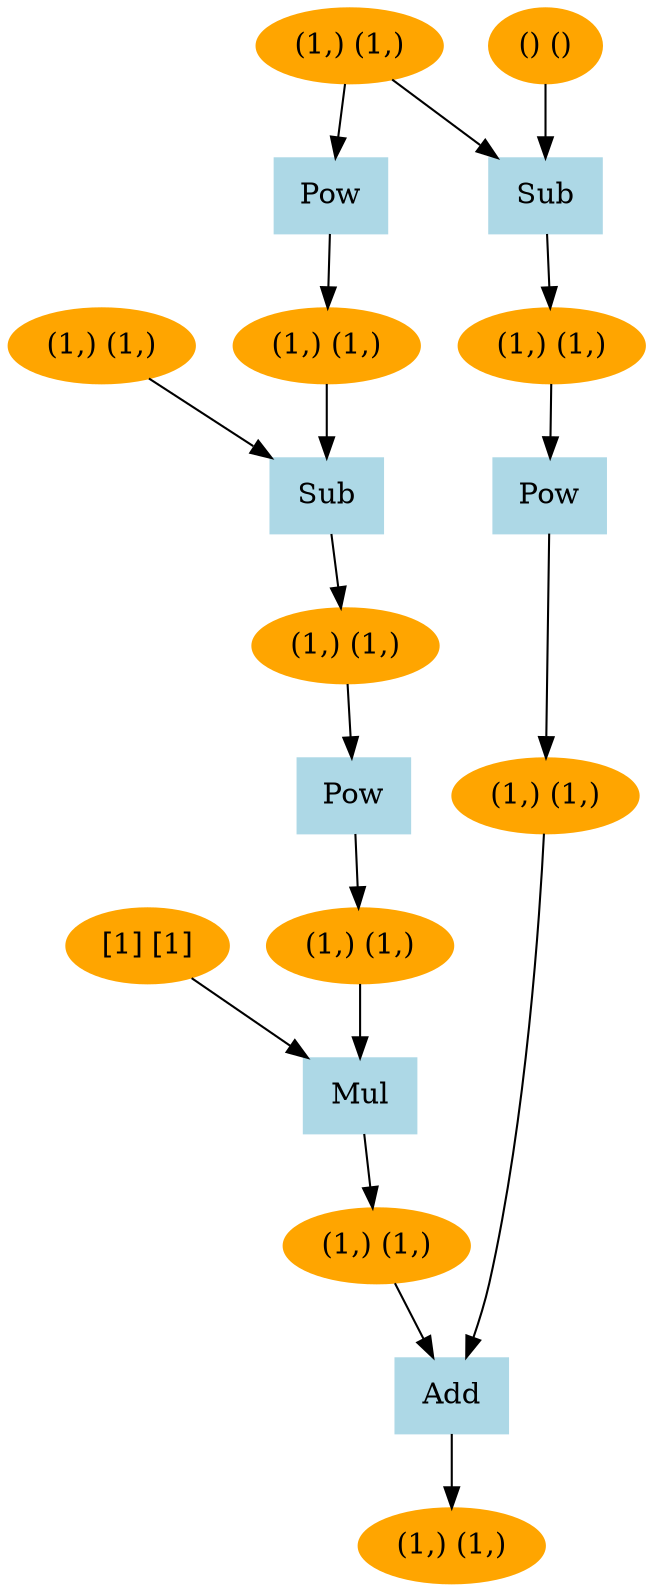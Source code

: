 digraph g{
2307808436488 [label="(1,) (1,)", color=orange, style=filled]
2307808436296 [label="Add", color=lightblue, style=filled, shape=box]
2307808378632 -> 2307808436296
2307808436360 -> 2307808436296
2307808436296 -> 2307808436488
2307808378632 [label="(1,) (1,)", color=orange, style=filled]
2307808436360 [label="(1,) (1,)", color=orange, style=filled]
2307808378696 [label="Pow", color=lightblue, style=filled, shape=box]
2307808378824 -> 2307808378696
2307808378696 -> 2307808436360
2307808378824 [label="(1,) (1,)", color=orange, style=filled]
2307808378504 [label="Sub", color=lightblue, style=filled, shape=box]
2307559700360 -> 2307808378504
2307808378760 -> 2307808378504
2307808378504 -> 2307808378824
2307559700360 [label="(1,) (1,)", color=orange, style=filled]
2307808378760 [label="() ()", color=orange, style=filled]
2307808378376 [label="Mul", color=lightblue, style=filled, shape=box]
2307808378440 -> 2307808378376
2307808378568 -> 2307808378376
2307808378376 -> 2307808378632
2307808378440 [label="(1,) (1,)", color=orange, style=filled]
2307808378568 [label="[1] [1]", color=orange, style=filled]
2307808378184 [label="Pow", color=lightblue, style=filled, shape=box]
2307808378312 -> 2307808378184
2307808378184 -> 2307808378440
2307808378312 [label="(1,) (1,)", color=orange, style=filled]
2307808377992 [label="Sub", color=lightblue, style=filled, shape=box]
2307559700424 -> 2307808377992
2307808378056 -> 2307808377992
2307808377992 -> 2307808378312
2307559700424 [label="(1,) (1,)", color=orange, style=filled]
2307808378056 [label="(1,) (1,)", color=orange, style=filled]
2307559700872 [label="Pow", color=lightblue, style=filled, shape=box]
2307559700360 -> 2307559700872
2307559700872 -> 2307808378056
2307559700360 [label="(1,) (1,)", color=orange, style=filled]
}